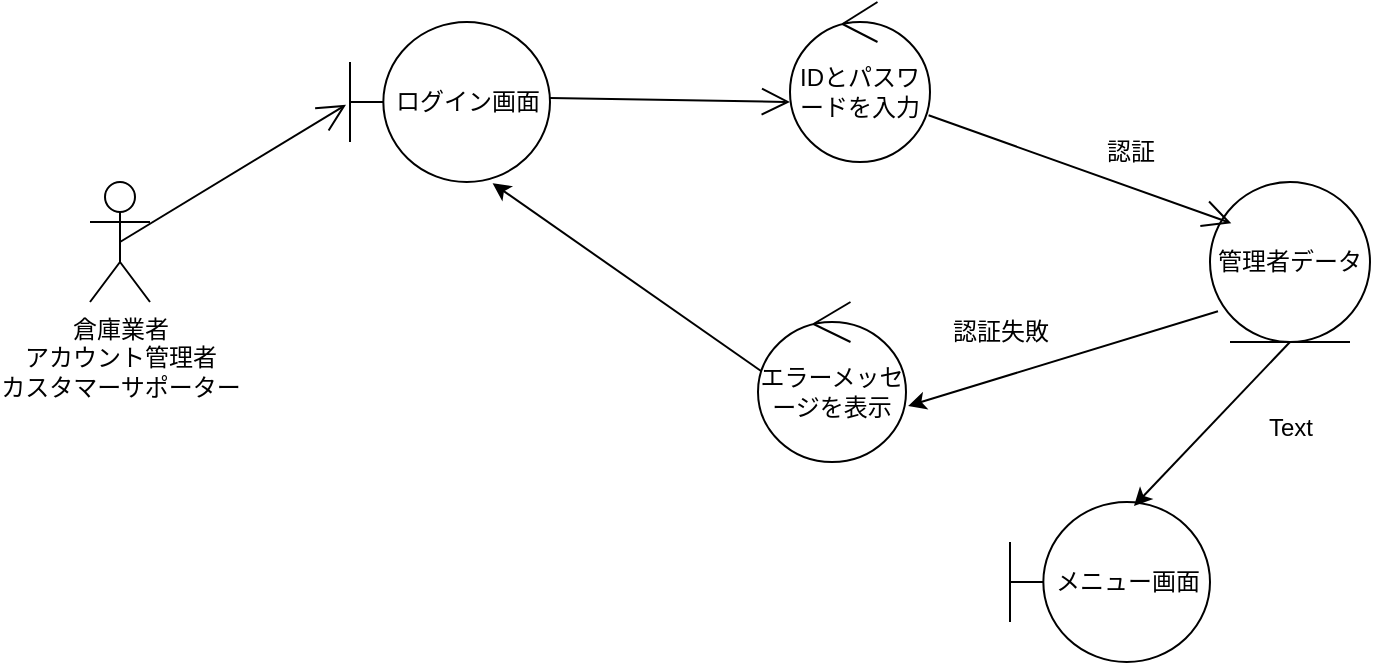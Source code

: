 <mxfile>
    <diagram id="d8Zx8CDdpLXELswRzXxG" name="ページ1">
        <mxGraphModel dx="477" dy="419" grid="1" gridSize="10" guides="1" tooltips="1" connect="1" arrows="1" fold="1" page="1" pageScale="1" pageWidth="827" pageHeight="1169" math="0" shadow="0">
            <root>
                <mxCell id="0"/>
                <mxCell id="1" parent="0"/>
                <mxCell id="2" value="倉庫業者&lt;div&gt;&lt;font color=&quot;#000000&quot;&gt;アカウント管理者&lt;/font&gt;&lt;/div&gt;&lt;div&gt;&lt;font color=&quot;#000000&quot;&gt;カスタマーサポーター&lt;/font&gt;&lt;/div&gt;&lt;div&gt;&lt;font color=&quot;#000000&quot;&gt;&lt;br&gt;&lt;/font&gt;&lt;/div&gt;" style="shape=umlActor;verticalLabelPosition=bottom;verticalAlign=top;html=1;" parent="1" vertex="1">
                    <mxGeometry x="80" y="290" width="30" height="60" as="geometry"/>
                </mxCell>
                <mxCell id="3" value="ログイン画面" style="shape=umlBoundary;whiteSpace=wrap;html=1;" parent="1" vertex="1">
                    <mxGeometry x="210" y="210" width="100" height="80" as="geometry"/>
                </mxCell>
                <mxCell id="4" value="IDとパスワードを入力" style="ellipse;shape=umlControl;whiteSpace=wrap;html=1;" parent="1" vertex="1">
                    <mxGeometry x="430" y="200" width="70" height="80" as="geometry"/>
                </mxCell>
                <mxCell id="5" value="管理者データ" style="ellipse;shape=umlEntity;whiteSpace=wrap;html=1;" parent="1" vertex="1">
                    <mxGeometry x="640" y="290" width="80" height="80" as="geometry"/>
                </mxCell>
                <mxCell id="6" value="" style="endArrow=open;endFill=1;endSize=12;html=1;exitX=0.5;exitY=0.5;exitDx=0;exitDy=0;exitPerimeter=0;entryX=-0.02;entryY=0.517;entryDx=0;entryDy=0;entryPerimeter=0;" parent="1" source="2" target="3" edge="1">
                    <mxGeometry width="160" relative="1" as="geometry">
                        <mxPoint x="-20" y="230" as="sourcePoint"/>
                        <mxPoint x="140" y="230" as="targetPoint"/>
                    </mxGeometry>
                </mxCell>
                <mxCell id="7" value="" style="endArrow=open;endFill=1;endSize=12;html=1;exitX=1;exitY=0.475;exitDx=0;exitDy=0;exitPerimeter=0;entryX=0;entryY=0.625;entryDx=0;entryDy=0;entryPerimeter=0;" parent="1" source="3" target="4" edge="1">
                    <mxGeometry width="160" relative="1" as="geometry">
                        <mxPoint x="270" y="230" as="sourcePoint"/>
                        <mxPoint x="430" y="230" as="targetPoint"/>
                    </mxGeometry>
                </mxCell>
                <mxCell id="8" value="" style="endArrow=open;endFill=1;endSize=12;html=1;exitX=0.99;exitY=0.708;exitDx=0;exitDy=0;exitPerimeter=0;entryX=0.133;entryY=0.258;entryDx=0;entryDy=0;entryPerimeter=0;" parent="1" source="4" target="5" edge="1">
                    <mxGeometry width="160" relative="1" as="geometry">
                        <mxPoint x="540" y="230" as="sourcePoint"/>
                        <mxPoint x="700" y="230" as="targetPoint"/>
                        <Array as="points"/>
                    </mxGeometry>
                </mxCell>
                <mxCell id="9" value="認証" style="text;html=1;align=center;verticalAlign=middle;resizable=0;points=[];autosize=1;strokeColor=none;fillColor=none;" parent="1" vertex="1">
                    <mxGeometry x="575" y="260" width="50" height="30" as="geometry"/>
                </mxCell>
                <mxCell id="10" value="エラーメッセージを表示" style="ellipse;shape=umlControl;whiteSpace=wrap;html=1;" parent="1" vertex="1">
                    <mxGeometry x="414" y="350" width="74" height="80" as="geometry"/>
                </mxCell>
                <mxCell id="11" value="メニュー画面" style="shape=umlBoundary;whiteSpace=wrap;html=1;" parent="1" vertex="1">
                    <mxGeometry x="540" y="450" width="100" height="80" as="geometry"/>
                </mxCell>
                <mxCell id="12" value="" style="endArrow=classic;html=1;exitX=0.05;exitY=0.808;exitDx=0;exitDy=0;exitPerimeter=0;entryX=1.014;entryY=0.65;entryDx=0;entryDy=0;entryPerimeter=0;" parent="1" source="5" target="10" edge="1">
                    <mxGeometry width="50" height="50" relative="1" as="geometry">
                        <mxPoint x="440" y="370" as="sourcePoint"/>
                        <mxPoint x="490" y="320" as="targetPoint"/>
                    </mxGeometry>
                </mxCell>
                <mxCell id="13" value="" style="endArrow=classic;html=1;exitX=0.023;exitY=0.433;exitDx=0;exitDy=0;exitPerimeter=0;entryX=0.713;entryY=1.008;entryDx=0;entryDy=0;entryPerimeter=0;" parent="1" source="10" target="3" edge="1">
                    <mxGeometry width="50" height="50" relative="1" as="geometry">
                        <mxPoint x="654" y="365" as="sourcePoint"/>
                        <mxPoint x="462" y="412" as="targetPoint"/>
                    </mxGeometry>
                </mxCell>
                <mxCell id="14" value="" style="endArrow=classic;html=1;exitX=0.5;exitY=1;exitDx=0;exitDy=0;entryX=0.62;entryY=0.025;entryDx=0;entryDy=0;entryPerimeter=0;" parent="1" source="5" target="11" edge="1">
                    <mxGeometry width="50" height="50" relative="1" as="geometry">
                        <mxPoint x="664" y="375" as="sourcePoint"/>
                        <mxPoint x="472" y="422" as="targetPoint"/>
                    </mxGeometry>
                </mxCell>
                <mxCell id="15" value="認証失敗" style="text;html=1;align=center;verticalAlign=middle;resizable=0;points=[];autosize=1;strokeColor=none;fillColor=none;" vertex="1" parent="1">
                    <mxGeometry x="500" y="350" width="70" height="30" as="geometry"/>
                </mxCell>
                <mxCell id="16" value="Text" style="text;html=1;align=center;verticalAlign=middle;resizable=0;points=[];autosize=1;strokeColor=none;fillColor=none;" vertex="1" parent="1">
                    <mxGeometry x="655" y="398" width="50" height="30" as="geometry"/>
                </mxCell>
            </root>
        </mxGraphModel>
    </diagram>
</mxfile>
